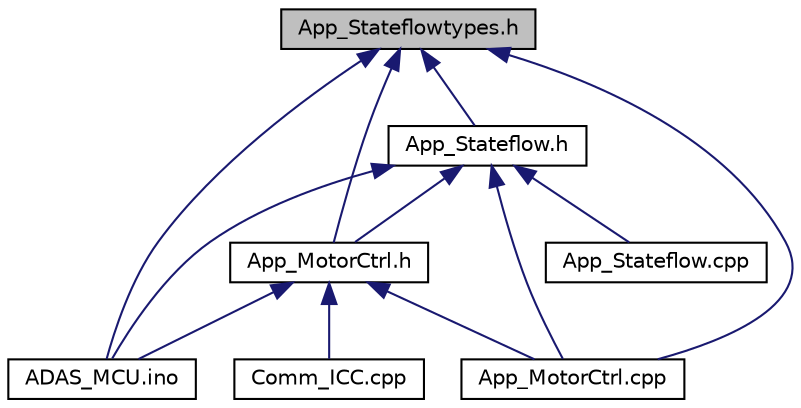 digraph "App_Stateflowtypes.h"
{
 // INTERACTIVE_SVG=YES
 // LATEX_PDF_SIZE
  bgcolor="transparent";
  edge [fontname="Helvetica",fontsize="10",labelfontname="Helvetica",labelfontsize="10"];
  node [fontname="Helvetica",fontsize="10",shape=record];
  Node1 [label="App_Stateflowtypes.h",height=0.2,width=0.4,color="black", fillcolor="grey75", style="filled", fontcolor="black",tooltip="Application file for Stateflowtypes."];
  Node1 -> Node2 [dir="back",color="midnightblue",fontsize="10",style="solid"];
  Node2 [label="App_Stateflow.h",height=0.2,width=0.4,color="black",URL="$_app___stateflow_8h.html",tooltip="Application file for Stateflow."];
  Node2 -> Node3 [dir="back",color="midnightblue",fontsize="10",style="solid"];
  Node3 [label="App_MotorCtrl.h",height=0.2,width=0.4,color="black",URL="$_app___motor_ctrl_8h.html",tooltip="Header file for motor control unit."];
  Node3 -> Node4 [dir="back",color="midnightblue",fontsize="10",style="solid"];
  Node4 [label="ADAS_MCU.ino",height=0.2,width=0.4,color="black",URL="$_a_d_a_s___m_c_u_8ino.html",tooltip="Main file for the NavU of the ADAS project."];
  Node3 -> Node5 [dir="back",color="midnightblue",fontsize="10",style="solid"];
  Node5 [label="App_MotorCtrl.cpp",height=0.2,width=0.4,color="black",URL="$_app___motor_ctrl_8cpp.html",tooltip="Application file for environmental data."];
  Node3 -> Node6 [dir="back",color="midnightblue",fontsize="10",style="solid"];
  Node6 [label="Comm_ICC.cpp",height=0.2,width=0.4,color="black",URL="$_comm___i_c_c_8cpp.html",tooltip=" "];
  Node2 -> Node4 [dir="back",color="midnightblue",fontsize="10",style="solid"];
  Node2 -> Node5 [dir="back",color="midnightblue",fontsize="10",style="solid"];
  Node2 -> Node7 [dir="back",color="midnightblue",fontsize="10",style="solid"];
  Node7 [label="App_Stateflow.cpp",height=0.2,width=0.4,color="black",URL="$_app___stateflow_8cpp.html",tooltip="Application file for Stateflow."];
  Node1 -> Node3 [dir="back",color="midnightblue",fontsize="10",style="solid"];
  Node1 -> Node4 [dir="back",color="midnightblue",fontsize="10",style="solid"];
  Node1 -> Node5 [dir="back",color="midnightblue",fontsize="10",style="solid"];
}
